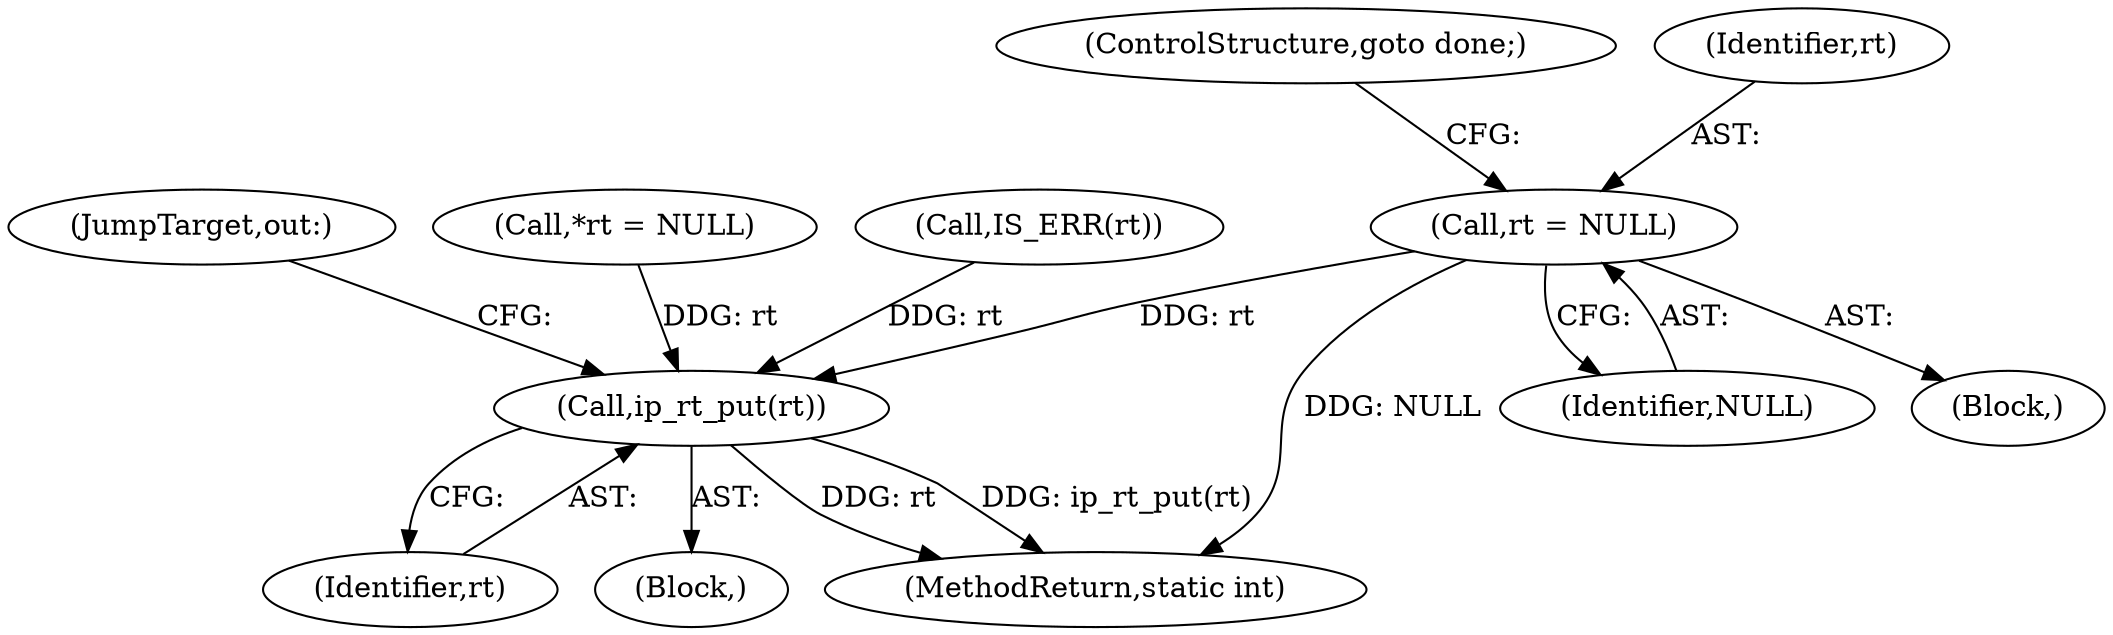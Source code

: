 digraph "0_linux_f6d8bd051c391c1c0458a30b2a7abcd939329259_27@pointer" {
"1000422" [label="(Call,rt = NULL)"];
"1000539" [label="(Call,ip_rt_put(rt))"];
"1000541" [label="(JumpTarget,out:)"];
"1000425" [label="(ControlStructure,goto done;)"];
"1000423" [label="(Identifier,rt)"];
"1000540" [label="(Identifier,rt)"];
"1000111" [label="(Block,)"];
"1000119" [label="(Call,*rt = NULL)"];
"1000570" [label="(MethodReturn,static int)"];
"1000539" [label="(Call,ip_rt_put(rt))"];
"1000422" [label="(Call,rt = NULL)"];
"1000424" [label="(Identifier,NULL)"];
"1000415" [label="(Call,IS_ERR(rt))"];
"1000417" [label="(Block,)"];
"1000422" -> "1000417"  [label="AST: "];
"1000422" -> "1000424"  [label="CFG: "];
"1000423" -> "1000422"  [label="AST: "];
"1000424" -> "1000422"  [label="AST: "];
"1000425" -> "1000422"  [label="CFG: "];
"1000422" -> "1000570"  [label="DDG: NULL"];
"1000422" -> "1000539"  [label="DDG: rt"];
"1000539" -> "1000111"  [label="AST: "];
"1000539" -> "1000540"  [label="CFG: "];
"1000540" -> "1000539"  [label="AST: "];
"1000541" -> "1000539"  [label="CFG: "];
"1000539" -> "1000570"  [label="DDG: rt"];
"1000539" -> "1000570"  [label="DDG: ip_rt_put(rt)"];
"1000415" -> "1000539"  [label="DDG: rt"];
"1000119" -> "1000539"  [label="DDG: rt"];
}
